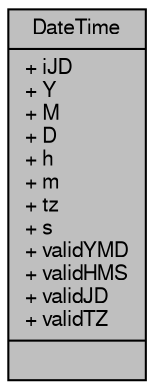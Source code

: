 digraph "DateTime"
{
  edge [fontname="FreeSans",fontsize="10",labelfontname="FreeSans",labelfontsize="10"];
  node [fontname="FreeSans",fontsize="10",shape=record];
  Node1 [label="{DateTime\n|+ iJD\l+ Y\l+ M\l+ D\l+ h\l+ m\l+ tz\l+ s\l+ validYMD\l+ validHMS\l+ validJD\l+ validTZ\l|}",height=0.2,width=0.4,color="black", fillcolor="grey75", style="filled", fontcolor="black"];
}
